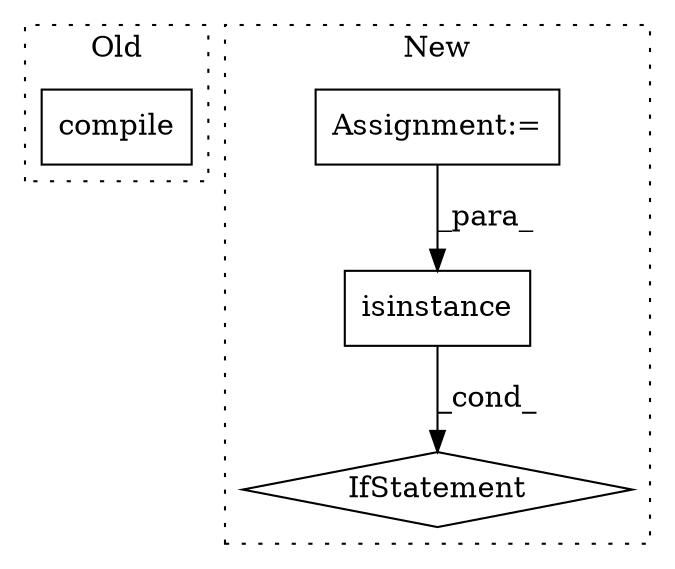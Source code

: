 digraph G {
subgraph cluster0 {
1 [label="compile" a="32" s="2724,2791" l="8,1" shape="box"];
label = "Old";
style="dotted";
}
subgraph cluster1 {
2 [label="isinstance" a="32" s="1977,2013" l="11,1" shape="box"];
3 [label="IfStatement" a="25" s="1946,2014" l="4,2" shape="diamond"];
4 [label="Assignment:=" a="7" s="1921" l="19" shape="box"];
label = "New";
style="dotted";
}
2 -> 3 [label="_cond_"];
4 -> 2 [label="_para_"];
}